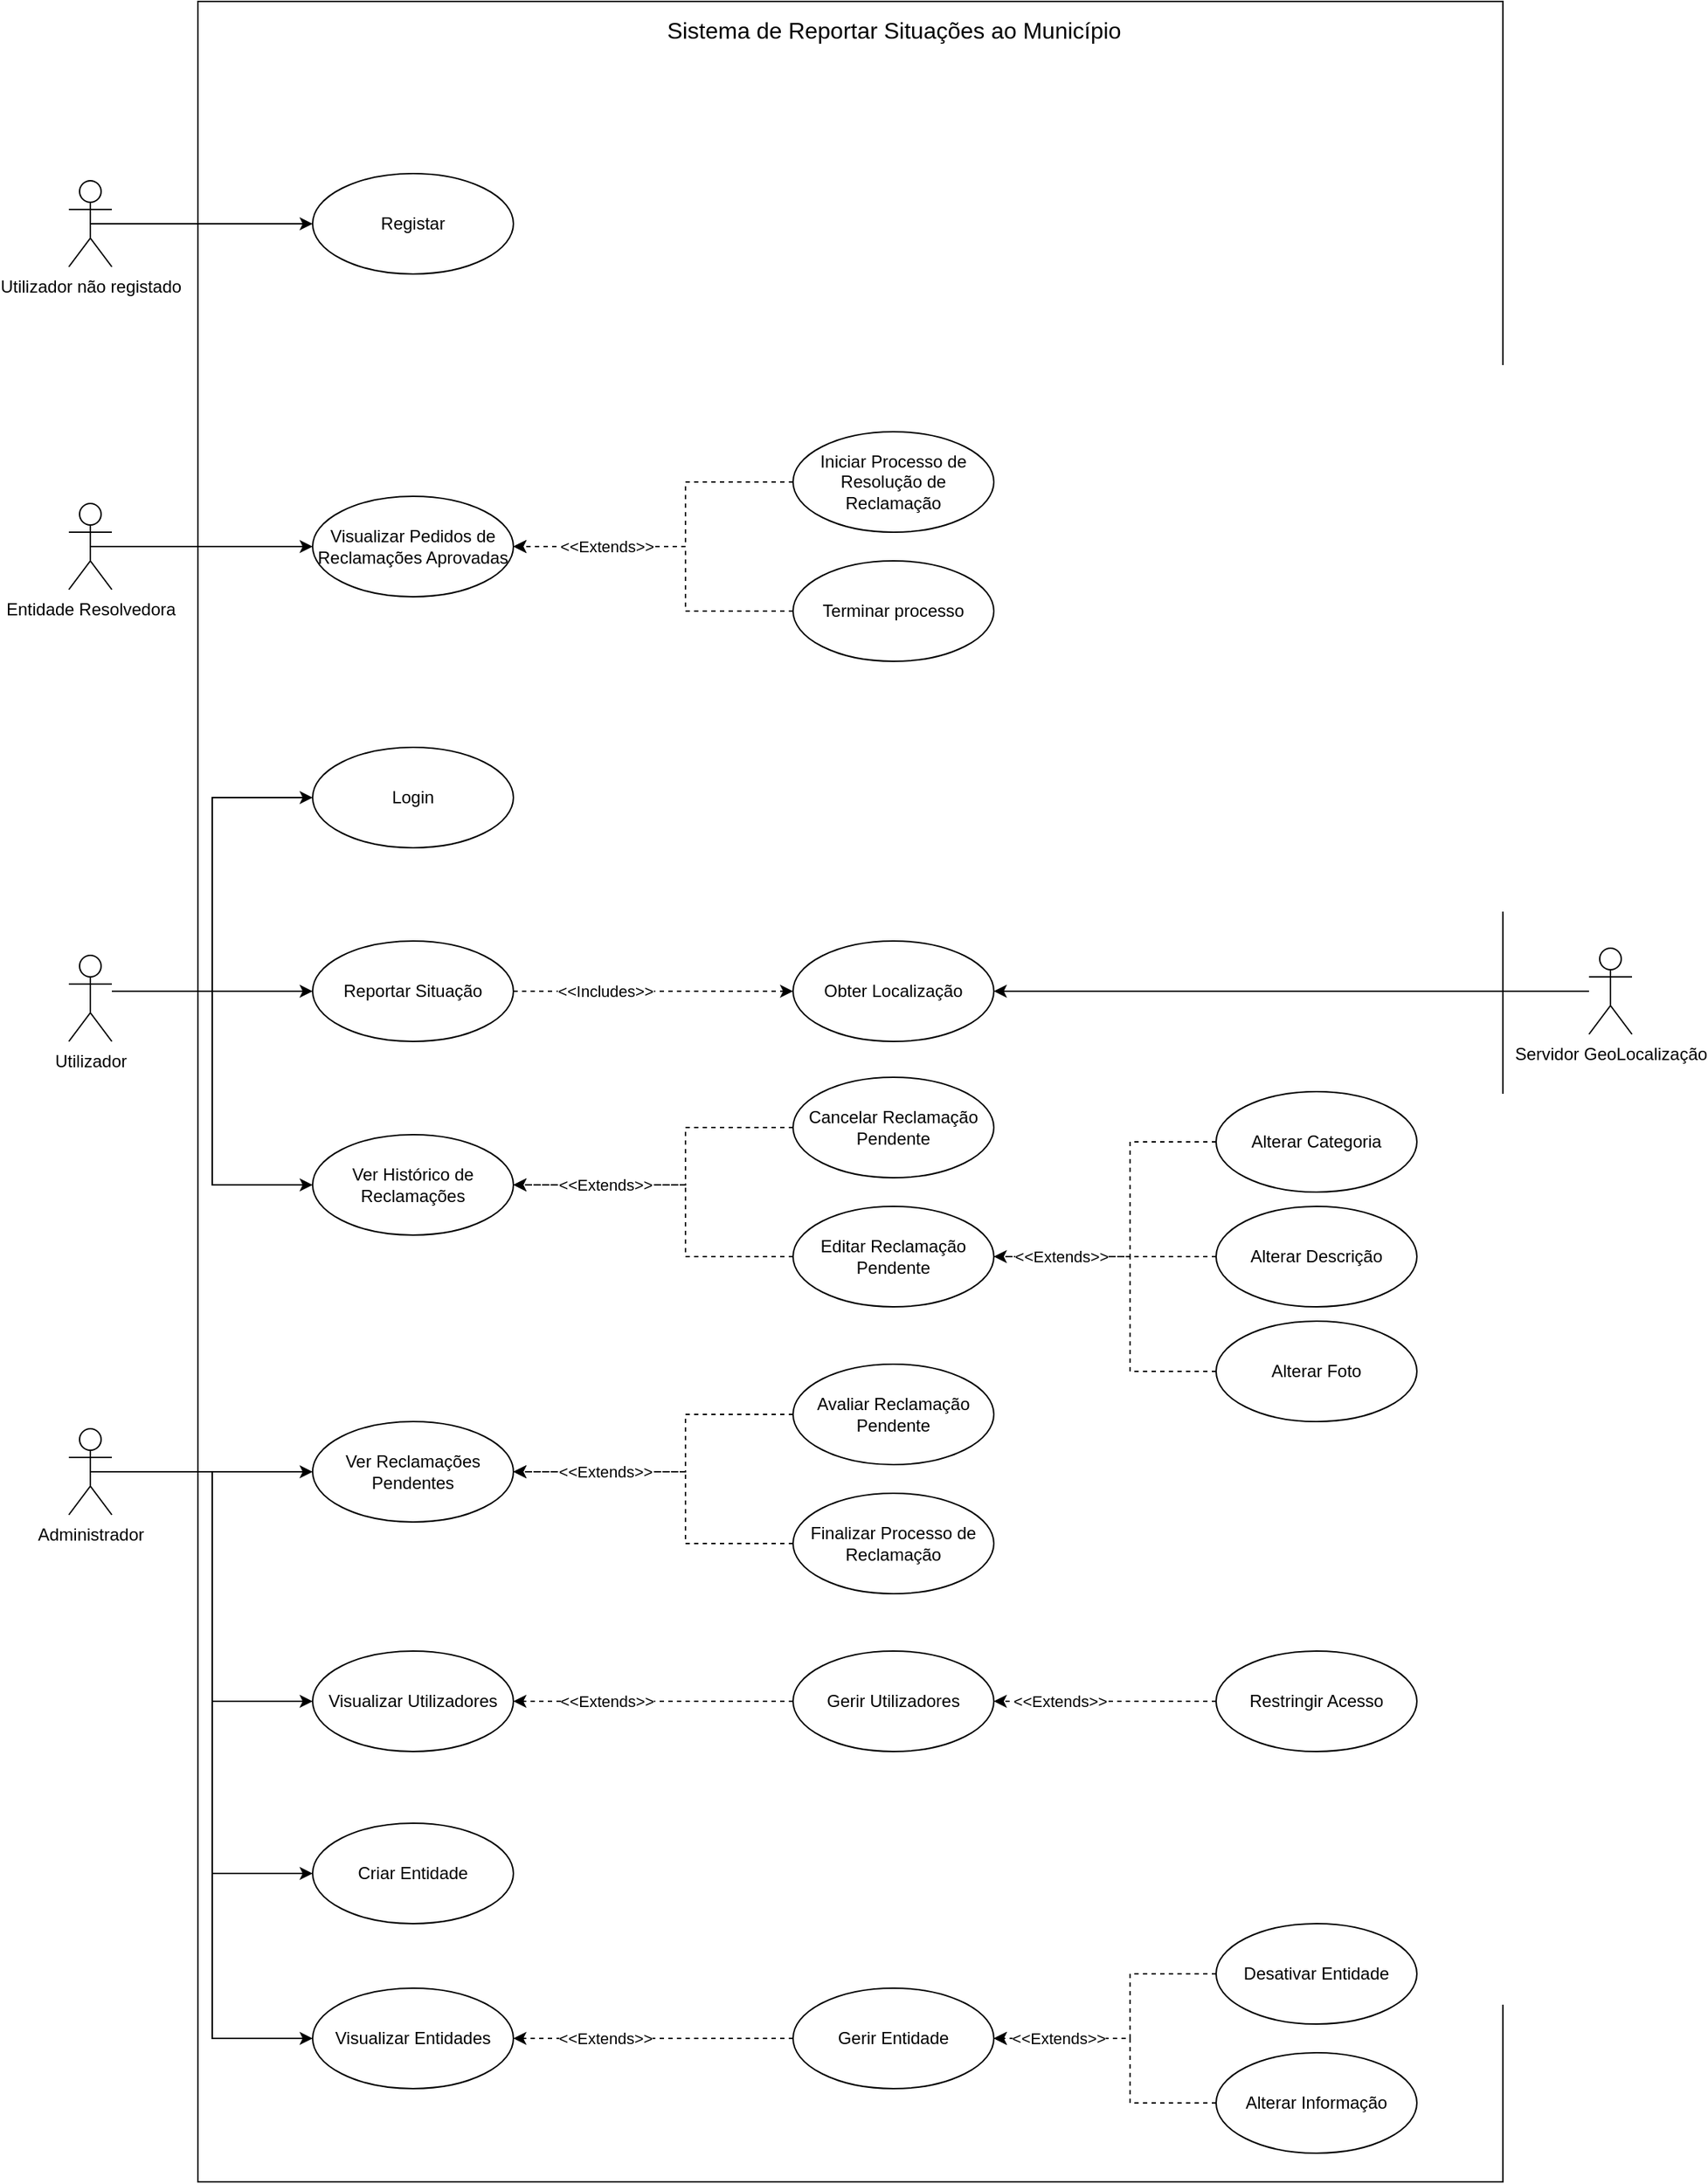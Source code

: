 <mxfile version="14.4.4" type="device"><diagram id="tkzAL4-wK5SUaIzyktco" name="Page-1"><mxGraphModel dx="2249" dy="705" grid="1" gridSize="10" guides="1" tooltips="1" connect="1" arrows="1" fold="1" page="1" pageScale="1" pageWidth="827" pageHeight="1169" math="0" shadow="0"><root><mxCell id="0"/><mxCell id="1" parent="0"/><mxCell id="OmD_Ws-kqqnIf-lp3qXM-156" value="" style="verticalLabelPosition=bottom;verticalAlign=top;html=1;shape=mxgraph.basic.rect;fillColor2=none;strokeWidth=1;size=20;indent=5;" vertex="1" parent="1"><mxGeometry x="130" y="30" width="910" height="1520" as="geometry"/></mxCell><mxCell id="OmD_Ws-kqqnIf-lp3qXM-2" style="edgeStyle=orthogonalEdgeStyle;rounded=0;orthogonalLoop=1;jettySize=auto;html=1;exitX=0.5;exitY=0.5;exitDx=0;exitDy=0;exitPerimeter=0;" edge="1" parent="1" source="OmD_Ws-kqqnIf-lp3qXM-3" target="OmD_Ws-kqqnIf-lp3qXM-11"><mxGeometry relative="1" as="geometry"/></mxCell><mxCell id="OmD_Ws-kqqnIf-lp3qXM-3" value="Utilizador não registado" style="shape=umlActor;verticalLabelPosition=bottom;verticalAlign=top;html=1;" vertex="1" parent="1"><mxGeometry x="40" y="155" width="30" height="60" as="geometry"/></mxCell><mxCell id="OmD_Ws-kqqnIf-lp3qXM-150" style="edgeStyle=orthogonalEdgeStyle;rounded=0;orthogonalLoop=1;jettySize=auto;html=1;entryX=0;entryY=0.5;entryDx=0;entryDy=0;endArrow=classic;endFill=1;" edge="1" parent="1" source="OmD_Ws-kqqnIf-lp3qXM-8" target="OmD_Ws-kqqnIf-lp3qXM-12"><mxGeometry relative="1" as="geometry"><Array as="points"><mxPoint x="140" y="720"/><mxPoint x="140" y="585"/></Array></mxGeometry></mxCell><mxCell id="OmD_Ws-kqqnIf-lp3qXM-151" style="edgeStyle=orthogonalEdgeStyle;rounded=0;orthogonalLoop=1;jettySize=auto;html=1;endArrow=classic;endFill=1;" edge="1" parent="1" source="OmD_Ws-kqqnIf-lp3qXM-8" target="OmD_Ws-kqqnIf-lp3qXM-15"><mxGeometry relative="1" as="geometry"><Array as="points"><mxPoint x="110" y="720"/><mxPoint x="110" y="720"/></Array></mxGeometry></mxCell><mxCell id="OmD_Ws-kqqnIf-lp3qXM-152" style="edgeStyle=orthogonalEdgeStyle;rounded=0;orthogonalLoop=1;jettySize=auto;html=1;entryX=0;entryY=0.5;entryDx=0;entryDy=0;endArrow=classic;endFill=1;" edge="1" parent="1" source="OmD_Ws-kqqnIf-lp3qXM-8" target="OmD_Ws-kqqnIf-lp3qXM-18"><mxGeometry relative="1" as="geometry"><Array as="points"><mxPoint x="140" y="720"/><mxPoint x="140" y="855"/></Array></mxGeometry></mxCell><mxCell id="OmD_Ws-kqqnIf-lp3qXM-8" value="Utilizador" style="shape=umlActor;verticalLabelPosition=bottom;verticalAlign=top;html=1;" vertex="1" parent="1"><mxGeometry x="40" y="695" width="30" height="60" as="geometry"/></mxCell><mxCell id="OmD_Ws-kqqnIf-lp3qXM-9" style="edgeStyle=orthogonalEdgeStyle;rounded=0;orthogonalLoop=1;jettySize=auto;html=1;entryX=1;entryY=0.5;entryDx=0;entryDy=0;" edge="1" parent="1" source="OmD_Ws-kqqnIf-lp3qXM-10" target="OmD_Ws-kqqnIf-lp3qXM-20"><mxGeometry relative="1" as="geometry"/></mxCell><mxCell id="OmD_Ws-kqqnIf-lp3qXM-10" value="Servidor GeoLocalização" style="shape=umlActor;verticalLabelPosition=bottom;verticalAlign=top;html=1;" vertex="1" parent="1"><mxGeometry x="1100" y="690" width="30" height="60" as="geometry"/></mxCell><mxCell id="OmD_Ws-kqqnIf-lp3qXM-11" value="Registar" style="ellipse;whiteSpace=wrap;html=1;" vertex="1" parent="1"><mxGeometry x="210" y="150" width="140" height="70" as="geometry"/></mxCell><mxCell id="OmD_Ws-kqqnIf-lp3qXM-12" value="Login" style="ellipse;whiteSpace=wrap;html=1;" vertex="1" parent="1"><mxGeometry x="210" y="550" width="140" height="70" as="geometry"/></mxCell><mxCell id="OmD_Ws-kqqnIf-lp3qXM-52" style="edgeStyle=orthogonalEdgeStyle;rounded=0;orthogonalLoop=1;jettySize=auto;html=1;entryX=0;entryY=0.5;entryDx=0;entryDy=0;dashed=1;" edge="1" parent="1" source="OmD_Ws-kqqnIf-lp3qXM-15" target="OmD_Ws-kqqnIf-lp3qXM-20"><mxGeometry relative="1" as="geometry"/></mxCell><mxCell id="OmD_Ws-kqqnIf-lp3qXM-53" value="&amp;lt;&amp;lt;Includes&amp;gt;&amp;gt;" style="edgeLabel;html=1;align=center;verticalAlign=middle;resizable=0;points=[];" vertex="1" connectable="0" parent="OmD_Ws-kqqnIf-lp3qXM-52"><mxGeometry x="-0.78" y="-6" relative="1" as="geometry"><mxPoint x="42.62" y="-6" as="offset"/></mxGeometry></mxCell><mxCell id="OmD_Ws-kqqnIf-lp3qXM-15" value="Reportar Situação" style="ellipse;whiteSpace=wrap;html=1;" vertex="1" parent="1"><mxGeometry x="210" y="685" width="140" height="70" as="geometry"/></mxCell><mxCell id="OmD_Ws-kqqnIf-lp3qXM-18" value="Ver Histórico de Reclamações" style="ellipse;whiteSpace=wrap;html=1;" vertex="1" parent="1"><mxGeometry x="210" y="820" width="140" height="70" as="geometry"/></mxCell><mxCell id="OmD_Ws-kqqnIf-lp3qXM-19" value="Sistema de Reportar Situações ao Município" style="text;html=1;align=center;verticalAlign=middle;resizable=0;points=[];autosize=1;fontSize=16;" vertex="1" parent="1"><mxGeometry x="450" y="40" width="330" height="20" as="geometry"/></mxCell><mxCell id="OmD_Ws-kqqnIf-lp3qXM-20" value="Obter Localização" style="ellipse;whiteSpace=wrap;html=1;" vertex="1" parent="1"><mxGeometry x="545" y="685" width="140" height="70" as="geometry"/></mxCell><mxCell id="OmD_Ws-kqqnIf-lp3qXM-146" style="edgeStyle=orthogonalEdgeStyle;rounded=0;orthogonalLoop=1;jettySize=auto;html=1;entryX=1;entryY=0.5;entryDx=0;entryDy=0;dashed=1;endArrow=classic;endFill=1;" edge="1" parent="1" source="OmD_Ws-kqqnIf-lp3qXM-55" target="OmD_Ws-kqqnIf-lp3qXM-18"><mxGeometry relative="1" as="geometry"><Array as="points"><mxPoint x="470" y="815"/><mxPoint x="470" y="855"/></Array></mxGeometry></mxCell><mxCell id="OmD_Ws-kqqnIf-lp3qXM-55" value="Cancelar Reclamação Pendente" style="ellipse;whiteSpace=wrap;html=1;" vertex="1" parent="1"><mxGeometry x="545" y="780" width="140" height="70" as="geometry"/></mxCell><mxCell id="OmD_Ws-kqqnIf-lp3qXM-147" style="edgeStyle=orthogonalEdgeStyle;rounded=0;orthogonalLoop=1;jettySize=auto;html=1;entryX=1;entryY=0.5;entryDx=0;entryDy=0;dashed=1;endArrow=classic;endFill=1;" edge="1" parent="1" source="OmD_Ws-kqqnIf-lp3qXM-58" target="OmD_Ws-kqqnIf-lp3qXM-18"><mxGeometry relative="1" as="geometry"><Array as="points"><mxPoint x="470" y="905"/><mxPoint x="470" y="855"/></Array></mxGeometry></mxCell><mxCell id="OmD_Ws-kqqnIf-lp3qXM-149" value="&amp;lt;&amp;lt;Extends&amp;gt;&amp;gt;" style="edgeLabel;html=1;align=center;verticalAlign=middle;resizable=0;points=[];" vertex="1" connectable="0" parent="OmD_Ws-kqqnIf-lp3qXM-147"><mxGeometry x="0.686" y="1" relative="1" as="geometry"><mxPoint x="25.4" y="-1" as="offset"/></mxGeometry></mxCell><mxCell id="OmD_Ws-kqqnIf-lp3qXM-58" value="Editar Reclamação Pendente" style="ellipse;whiteSpace=wrap;html=1;" vertex="1" parent="1"><mxGeometry x="545" y="870" width="140" height="70" as="geometry"/></mxCell><mxCell id="OmD_Ws-kqqnIf-lp3qXM-71" style="edgeStyle=orthogonalEdgeStyle;rounded=0;orthogonalLoop=1;jettySize=auto;html=1;" edge="1" parent="1" source="OmD_Ws-kqqnIf-lp3qXM-61" target="OmD_Ws-kqqnIf-lp3qXM-64"><mxGeometry relative="1" as="geometry"/></mxCell><mxCell id="OmD_Ws-kqqnIf-lp3qXM-86" style="edgeStyle=orthogonalEdgeStyle;rounded=0;orthogonalLoop=1;jettySize=auto;html=1;exitX=0.5;exitY=0.5;exitDx=0;exitDy=0;exitPerimeter=0;entryX=0;entryY=0.5;entryDx=0;entryDy=0;" edge="1" parent="1" source="OmD_Ws-kqqnIf-lp3qXM-61" target="OmD_Ws-kqqnIf-lp3qXM-85"><mxGeometry relative="1" as="geometry"/></mxCell><mxCell id="OmD_Ws-kqqnIf-lp3qXM-88" style="edgeStyle=orthogonalEdgeStyle;rounded=0;orthogonalLoop=1;jettySize=auto;html=1;entryX=0;entryY=0.5;entryDx=0;entryDy=0;" edge="1" parent="1" source="OmD_Ws-kqqnIf-lp3qXM-61" target="OmD_Ws-kqqnIf-lp3qXM-87"><mxGeometry relative="1" as="geometry"/></mxCell><mxCell id="OmD_Ws-kqqnIf-lp3qXM-103" style="edgeStyle=orthogonalEdgeStyle;rounded=0;orthogonalLoop=1;jettySize=auto;html=1;entryX=0;entryY=0.5;entryDx=0;entryDy=0;" edge="1" parent="1" source="OmD_Ws-kqqnIf-lp3qXM-61" target="OmD_Ws-kqqnIf-lp3qXM-76"><mxGeometry relative="1" as="geometry"/></mxCell><mxCell id="OmD_Ws-kqqnIf-lp3qXM-61" value="Administrador" style="shape=umlActor;verticalLabelPosition=bottom;verticalAlign=top;html=1;" vertex="1" parent="1"><mxGeometry x="40" y="1025" width="30" height="60" as="geometry"/></mxCell><mxCell id="OmD_Ws-kqqnIf-lp3qXM-64" value="Ver Reclamações Pendentes" style="ellipse;whiteSpace=wrap;html=1;" vertex="1" parent="1"><mxGeometry x="210" y="1020" width="140" height="70" as="geometry"/></mxCell><mxCell id="OmD_Ws-kqqnIf-lp3qXM-143" style="edgeStyle=orthogonalEdgeStyle;rounded=0;orthogonalLoop=1;jettySize=auto;html=1;entryX=1;entryY=0.5;entryDx=0;entryDy=0;dashed=1;endArrow=classic;endFill=1;" edge="1" parent="1" source="OmD_Ws-kqqnIf-lp3qXM-66" target="OmD_Ws-kqqnIf-lp3qXM-64"><mxGeometry relative="1" as="geometry"><Array as="points"><mxPoint x="470" y="1015"/><mxPoint x="470" y="1055"/></Array></mxGeometry></mxCell><mxCell id="OmD_Ws-kqqnIf-lp3qXM-66" value="Avaliar Reclamação Pendente" style="ellipse;whiteSpace=wrap;html=1;" vertex="1" parent="1"><mxGeometry x="545" y="980" width="140" height="70" as="geometry"/></mxCell><mxCell id="OmD_Ws-kqqnIf-lp3qXM-144" style="edgeStyle=orthogonalEdgeStyle;rounded=0;orthogonalLoop=1;jettySize=auto;html=1;entryX=1;entryY=0.5;entryDx=0;entryDy=0;dashed=1;endArrow=classic;endFill=1;" edge="1" parent="1" source="OmD_Ws-kqqnIf-lp3qXM-70" target="OmD_Ws-kqqnIf-lp3qXM-64"><mxGeometry relative="1" as="geometry"><Array as="points"><mxPoint x="470" y="1105"/><mxPoint x="470" y="1055"/></Array></mxGeometry></mxCell><mxCell id="OmD_Ws-kqqnIf-lp3qXM-145" value="&amp;lt;&amp;lt;Extends&amp;gt;&amp;gt;" style="edgeLabel;html=1;align=center;verticalAlign=middle;resizable=0;points=[];" vertex="1" connectable="0" parent="OmD_Ws-kqqnIf-lp3qXM-144"><mxGeometry x="0.69" y="1" relative="1" as="geometry"><mxPoint x="25.67" y="-1" as="offset"/></mxGeometry></mxCell><mxCell id="OmD_Ws-kqqnIf-lp3qXM-70" value="Finalizar Processo de Reclamação" style="ellipse;whiteSpace=wrap;html=1;" vertex="1" parent="1"><mxGeometry x="545" y="1070" width="140" height="70" as="geometry"/></mxCell><mxCell id="OmD_Ws-kqqnIf-lp3qXM-76" value="Visualizar Utilizadores" style="ellipse;whiteSpace=wrap;html=1;" vertex="1" parent="1"><mxGeometry x="210" y="1180" width="140" height="70" as="geometry"/></mxCell><mxCell id="OmD_Ws-kqqnIf-lp3qXM-140" style="edgeStyle=orthogonalEdgeStyle;rounded=0;orthogonalLoop=1;jettySize=auto;html=1;entryX=1;entryY=0.5;entryDx=0;entryDy=0;dashed=1;endArrow=classic;endFill=1;" edge="1" parent="1" source="OmD_Ws-kqqnIf-lp3qXM-80" target="OmD_Ws-kqqnIf-lp3qXM-76"><mxGeometry relative="1" as="geometry"/></mxCell><mxCell id="OmD_Ws-kqqnIf-lp3qXM-141" value="&amp;lt;&amp;lt;Extends&amp;gt;&amp;gt;" style="edgeLabel;html=1;align=center;verticalAlign=middle;resizable=0;points=[];" vertex="1" connectable="0" parent="OmD_Ws-kqqnIf-lp3qXM-140"><mxGeometry x="0.392" y="-1" relative="1" as="geometry"><mxPoint x="4.86" y="1" as="offset"/></mxGeometry></mxCell><mxCell id="OmD_Ws-kqqnIf-lp3qXM-80" value="Gerir Utilizadores" style="ellipse;whiteSpace=wrap;html=1;" vertex="1" parent="1"><mxGeometry x="545" y="1180" width="140" height="70" as="geometry"/></mxCell><mxCell id="OmD_Ws-kqqnIf-lp3qXM-83" style="edgeStyle=orthogonalEdgeStyle;rounded=0;orthogonalLoop=1;jettySize=auto;html=1;dashed=1;" edge="1" parent="1" source="OmD_Ws-kqqnIf-lp3qXM-82" target="OmD_Ws-kqqnIf-lp3qXM-80"><mxGeometry relative="1" as="geometry"/></mxCell><mxCell id="OmD_Ws-kqqnIf-lp3qXM-142" value="&amp;lt;&amp;lt;Extends&amp;gt;&amp;gt;" style="edgeLabel;html=1;align=center;verticalAlign=middle;resizable=0;points=[];" vertex="1" connectable="0" parent="OmD_Ws-kqqnIf-lp3qXM-83"><mxGeometry x="0.66" y="-2" relative="1" as="geometry"><mxPoint x="18.97" y="2" as="offset"/></mxGeometry></mxCell><mxCell id="OmD_Ws-kqqnIf-lp3qXM-82" value="Restringir Acesso" style="ellipse;whiteSpace=wrap;html=1;" vertex="1" parent="1"><mxGeometry x="840" y="1180" width="140" height="70" as="geometry"/></mxCell><mxCell id="OmD_Ws-kqqnIf-lp3qXM-85" value="Criar Entidade" style="ellipse;whiteSpace=wrap;html=1;" vertex="1" parent="1"><mxGeometry x="210" y="1300" width="140" height="70" as="geometry"/></mxCell><mxCell id="OmD_Ws-kqqnIf-lp3qXM-87" value="Visualizar Entidades" style="ellipse;whiteSpace=wrap;html=1;" vertex="1" parent="1"><mxGeometry x="210" y="1415" width="140" height="70" as="geometry"/></mxCell><mxCell id="OmD_Ws-kqqnIf-lp3qXM-91" style="edgeStyle=orthogonalEdgeStyle;rounded=0;orthogonalLoop=1;jettySize=auto;html=1;dashed=1;" edge="1" parent="1" source="OmD_Ws-kqqnIf-lp3qXM-90" target="OmD_Ws-kqqnIf-lp3qXM-87"><mxGeometry relative="1" as="geometry"/></mxCell><mxCell id="OmD_Ws-kqqnIf-lp3qXM-92" value="&amp;lt;&amp;lt;Extends&amp;gt;&amp;gt;" style="edgeLabel;html=1;align=center;verticalAlign=middle;resizable=0;points=[];" vertex="1" connectable="0" parent="OmD_Ws-kqqnIf-lp3qXM-91"><mxGeometry x="0.332" relative="1" as="geometry"><mxPoint x="-1.34" as="offset"/></mxGeometry></mxCell><mxCell id="OmD_Ws-kqqnIf-lp3qXM-90" value="Gerir Entidade" style="ellipse;whiteSpace=wrap;html=1;" vertex="1" parent="1"><mxGeometry x="545" y="1415" width="140" height="70" as="geometry"/></mxCell><mxCell id="OmD_Ws-kqqnIf-lp3qXM-133" style="edgeStyle=orthogonalEdgeStyle;rounded=0;orthogonalLoop=1;jettySize=auto;html=1;entryX=1;entryY=0.5;entryDx=0;entryDy=0;dashed=1;endArrow=classic;endFill=1;" edge="1" parent="1" source="OmD_Ws-kqqnIf-lp3qXM-93" target="OmD_Ws-kqqnIf-lp3qXM-90"><mxGeometry relative="1" as="geometry"><Array as="points"><mxPoint x="780" y="1495"/><mxPoint x="780" y="1450"/></Array></mxGeometry></mxCell><mxCell id="OmD_Ws-kqqnIf-lp3qXM-93" value="Alterar Informação" style="ellipse;whiteSpace=wrap;html=1;" vertex="1" parent="1"><mxGeometry x="840" y="1460" width="140" height="70" as="geometry"/></mxCell><mxCell id="OmD_Ws-kqqnIf-lp3qXM-132" style="edgeStyle=orthogonalEdgeStyle;rounded=0;orthogonalLoop=1;jettySize=auto;html=1;entryX=1;entryY=0.5;entryDx=0;entryDy=0;dashed=1;endArrow=classic;endFill=1;" edge="1" parent="1" source="OmD_Ws-kqqnIf-lp3qXM-94" target="OmD_Ws-kqqnIf-lp3qXM-90"><mxGeometry relative="1" as="geometry"><Array as="points"><mxPoint x="780" y="1405"/><mxPoint x="780" y="1450"/></Array></mxGeometry></mxCell><mxCell id="OmD_Ws-kqqnIf-lp3qXM-134" value="&amp;lt;&amp;lt;Extends&amp;gt;&amp;gt;" style="edgeLabel;html=1;align=center;verticalAlign=middle;resizable=0;points=[];" vertex="1" connectable="0" parent="OmD_Ws-kqqnIf-lp3qXM-132"><mxGeometry x="0.714" relative="1" as="geometry"><mxPoint x="16" as="offset"/></mxGeometry></mxCell><mxCell id="OmD_Ws-kqqnIf-lp3qXM-94" value="Desativar Entidade" style="ellipse;whiteSpace=wrap;html=1;" vertex="1" parent="1"><mxGeometry x="840" y="1370" width="140" height="70" as="geometry"/></mxCell><mxCell id="OmD_Ws-kqqnIf-lp3qXM-113" style="edgeStyle=orthogonalEdgeStyle;rounded=0;orthogonalLoop=1;jettySize=auto;html=1;exitX=0.5;exitY=0.5;exitDx=0;exitDy=0;exitPerimeter=0;entryX=0;entryY=0.5;entryDx=0;entryDy=0;" edge="1" parent="1" source="OmD_Ws-kqqnIf-lp3qXM-104" target="OmD_Ws-kqqnIf-lp3qXM-110"><mxGeometry relative="1" as="geometry"/></mxCell><mxCell id="OmD_Ws-kqqnIf-lp3qXM-104" value="Entidade Resolvedora" style="shape=umlActor;verticalLabelPosition=bottom;verticalAlign=top;html=1;" vertex="1" parent="1"><mxGeometry x="40" y="380" width="30" height="60" as="geometry"/></mxCell><mxCell id="OmD_Ws-kqqnIf-lp3qXM-110" value="Visualizar Pedidos de Reclamações Aprovadas" style="ellipse;whiteSpace=wrap;html=1;" vertex="1" parent="1"><mxGeometry x="210" y="375" width="140" height="70" as="geometry"/></mxCell><mxCell id="OmD_Ws-kqqnIf-lp3qXM-153" style="edgeStyle=orthogonalEdgeStyle;rounded=0;orthogonalLoop=1;jettySize=auto;html=1;entryX=1;entryY=0.5;entryDx=0;entryDy=0;endArrow=classic;endFill=1;dashed=1;" edge="1" parent="1" source="OmD_Ws-kqqnIf-lp3qXM-111" target="OmD_Ws-kqqnIf-lp3qXM-110"><mxGeometry relative="1" as="geometry"><Array as="points"><mxPoint x="470" y="365"/><mxPoint x="470" y="410"/></Array></mxGeometry></mxCell><mxCell id="OmD_Ws-kqqnIf-lp3qXM-111" value="Iniciar Processo de Resolução de Reclamação" style="ellipse;whiteSpace=wrap;html=1;" vertex="1" parent="1"><mxGeometry x="545" y="330" width="140" height="70" as="geometry"/></mxCell><mxCell id="OmD_Ws-kqqnIf-lp3qXM-154" style="edgeStyle=orthogonalEdgeStyle;rounded=0;orthogonalLoop=1;jettySize=auto;html=1;entryX=1;entryY=0.5;entryDx=0;entryDy=0;endArrow=classic;endFill=1;dashed=1;" edge="1" parent="1" source="OmD_Ws-kqqnIf-lp3qXM-112" target="OmD_Ws-kqqnIf-lp3qXM-110"><mxGeometry relative="1" as="geometry"><Array as="points"><mxPoint x="470" y="455"/><mxPoint x="470" y="410"/></Array></mxGeometry></mxCell><mxCell id="OmD_Ws-kqqnIf-lp3qXM-155" value="&amp;lt;&amp;lt;Extends&amp;gt;&amp;gt;" style="edgeLabel;html=1;align=center;verticalAlign=middle;resizable=0;points=[];" vertex="1" connectable="0" parent="OmD_Ws-kqqnIf-lp3qXM-154"><mxGeometry x="0.745" y="-1" relative="1" as="geometry"><mxPoint x="34" y="1" as="offset"/></mxGeometry></mxCell><mxCell id="OmD_Ws-kqqnIf-lp3qXM-112" value="Terminar processo" style="ellipse;whiteSpace=wrap;html=1;" vertex="1" parent="1"><mxGeometry x="545" y="420" width="140" height="70" as="geometry"/></mxCell><mxCell id="OmD_Ws-kqqnIf-lp3qXM-127" style="edgeStyle=orthogonalEdgeStyle;rounded=0;orthogonalLoop=1;jettySize=auto;html=1;entryX=1;entryY=0.5;entryDx=0;entryDy=0;dashed=1;endArrow=none;endFill=0;" edge="1" parent="1" source="OmD_Ws-kqqnIf-lp3qXM-119" target="OmD_Ws-kqqnIf-lp3qXM-58"><mxGeometry relative="1" as="geometry"><Array as="points"><mxPoint x="780" y="825"/><mxPoint x="780" y="905"/></Array></mxGeometry></mxCell><mxCell id="OmD_Ws-kqqnIf-lp3qXM-119" value="Alterar Categoria" style="ellipse;whiteSpace=wrap;html=1;" vertex="1" parent="1"><mxGeometry x="840" y="790" width="140" height="70" as="geometry"/></mxCell><mxCell id="OmD_Ws-kqqnIf-lp3qXM-128" style="edgeStyle=orthogonalEdgeStyle;rounded=0;orthogonalLoop=1;jettySize=auto;html=1;entryX=1;entryY=0.5;entryDx=0;entryDy=0;dashed=1;endArrow=none;endFill=0;" edge="1" parent="1" source="OmD_Ws-kqqnIf-lp3qXM-120" target="OmD_Ws-kqqnIf-lp3qXM-58"><mxGeometry relative="1" as="geometry"/></mxCell><mxCell id="OmD_Ws-kqqnIf-lp3qXM-120" value="Alterar Descrição" style="ellipse;whiteSpace=wrap;html=1;" vertex="1" parent="1"><mxGeometry x="840" y="870" width="140" height="70" as="geometry"/></mxCell><mxCell id="OmD_Ws-kqqnIf-lp3qXM-129" style="edgeStyle=orthogonalEdgeStyle;rounded=0;orthogonalLoop=1;jettySize=auto;html=1;entryX=1;entryY=0.5;entryDx=0;entryDy=0;dashed=1;endArrow=classic;endFill=1;" edge="1" parent="1" source="OmD_Ws-kqqnIf-lp3qXM-121" target="OmD_Ws-kqqnIf-lp3qXM-58"><mxGeometry relative="1" as="geometry"><Array as="points"><mxPoint x="780" y="985"/><mxPoint x="780" y="905"/></Array></mxGeometry></mxCell><mxCell id="OmD_Ws-kqqnIf-lp3qXM-130" value="&amp;lt;&amp;lt;Extends&amp;gt;&amp;gt;" style="edgeLabel;html=1;align=center;verticalAlign=middle;resizable=0;points=[];" vertex="1" connectable="0" parent="OmD_Ws-kqqnIf-lp3qXM-129"><mxGeometry x="0.776" y="-2" relative="1" as="geometry"><mxPoint x="20" y="1.99" as="offset"/></mxGeometry></mxCell><mxCell id="OmD_Ws-kqqnIf-lp3qXM-121" value="Alterar Foto" style="ellipse;whiteSpace=wrap;html=1;" vertex="1" parent="1"><mxGeometry x="840" y="950" width="140" height="70" as="geometry"/></mxCell></root></mxGraphModel></diagram></mxfile>